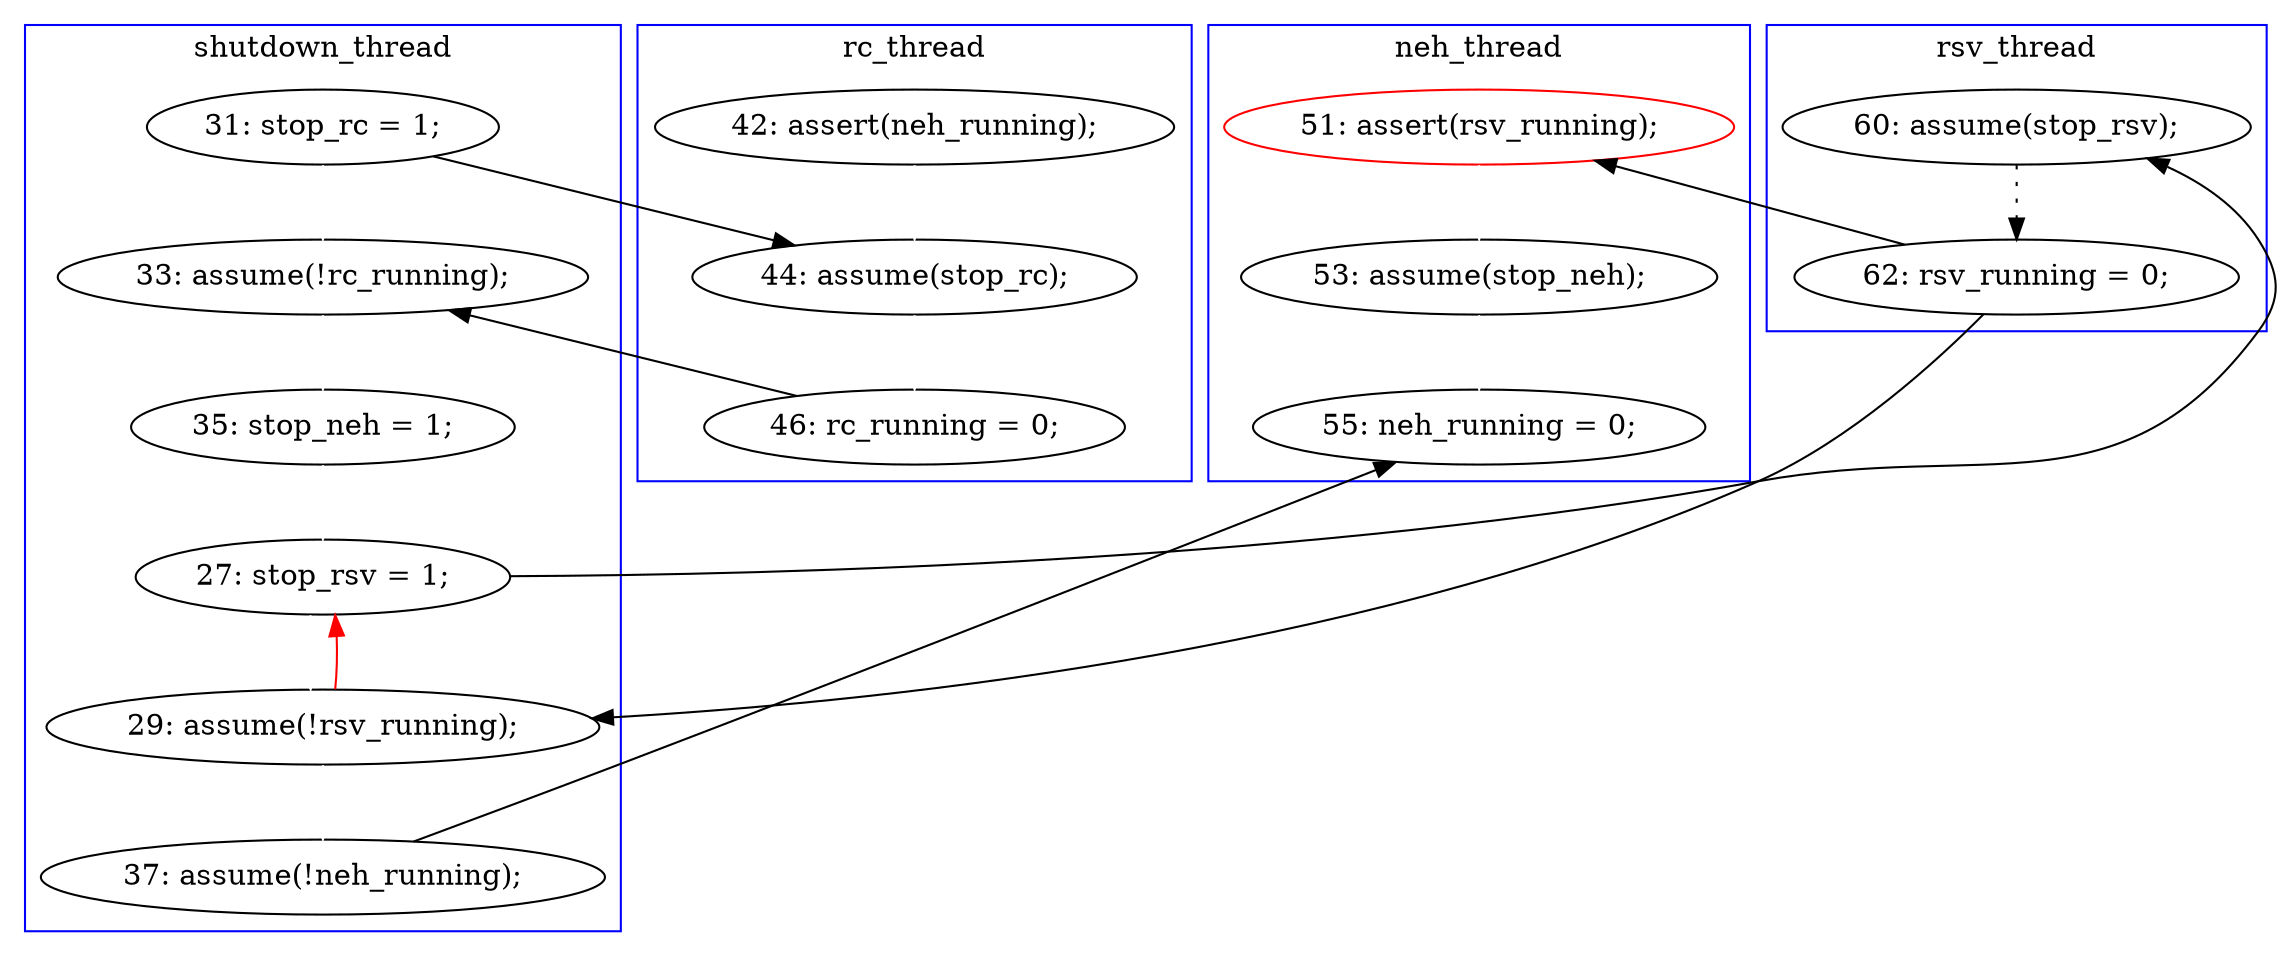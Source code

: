 digraph Counterexample {
	14 -> 18 [color = white, style = solid]
	14 -> 15 [color = black, style = solid, constraint = false]
	24 -> 30 [color = black, style = solid, constraint = false]
	33 -> 37 [color = white, style = solid]
	17 -> 18 [color = black, style = solid, constraint = false]
	21 -> 25 [color = white, style = solid]
	21 -> 23 [color = black, style = solid, constraint = false]
	30 -> 33 [color = white, style = solid]
	23 -> 24 [color = black, style = dotted]
	15 -> 17 [color = white, style = solid]
	12 -> 15 [color = white, style = solid]
	25 -> 31 [color = white, style = solid]
	24 -> 25 [color = black, style = solid, constraint = false]
	25 -> 21 [color = red, style = solid, constraint = false]
	31 -> 37 [color = black, style = solid, constraint = false]
	18 -> 20 [color = white, style = solid]
	20 -> 21 [color = white, style = solid]
	subgraph cluster4 {
		label = rsv_thread
		color = blue
		23  [label = "60: assume(stop_rsv);"]
		24  [label = "62: rsv_running = 0;"]
	}
	subgraph cluster2 {
		label = rc_thread
		color = blue
		15  [label = "44: assume(stop_rc);"]
		17  [label = "46: rc_running = 0;"]
		12  [label = "42: assert(neh_running);"]
	}
	subgraph cluster3 {
		label = neh_thread
		color = blue
		30  [label = "51: assert(rsv_running);", color = red]
		37  [label = "55: neh_running = 0;"]
		33  [label = "53: assume(stop_neh);"]
	}
	subgraph cluster1 {
		label = shutdown_thread
		color = blue
		21  [label = "27: stop_rsv = 1;"]
		31  [label = "37: assume(!neh_running);"]
		20  [label = "35: stop_neh = 1;"]
		14  [label = "31: stop_rc = 1;"]
		18  [label = "33: assume(!rc_running);"]
		25  [label = "29: assume(!rsv_running);"]
	}
}